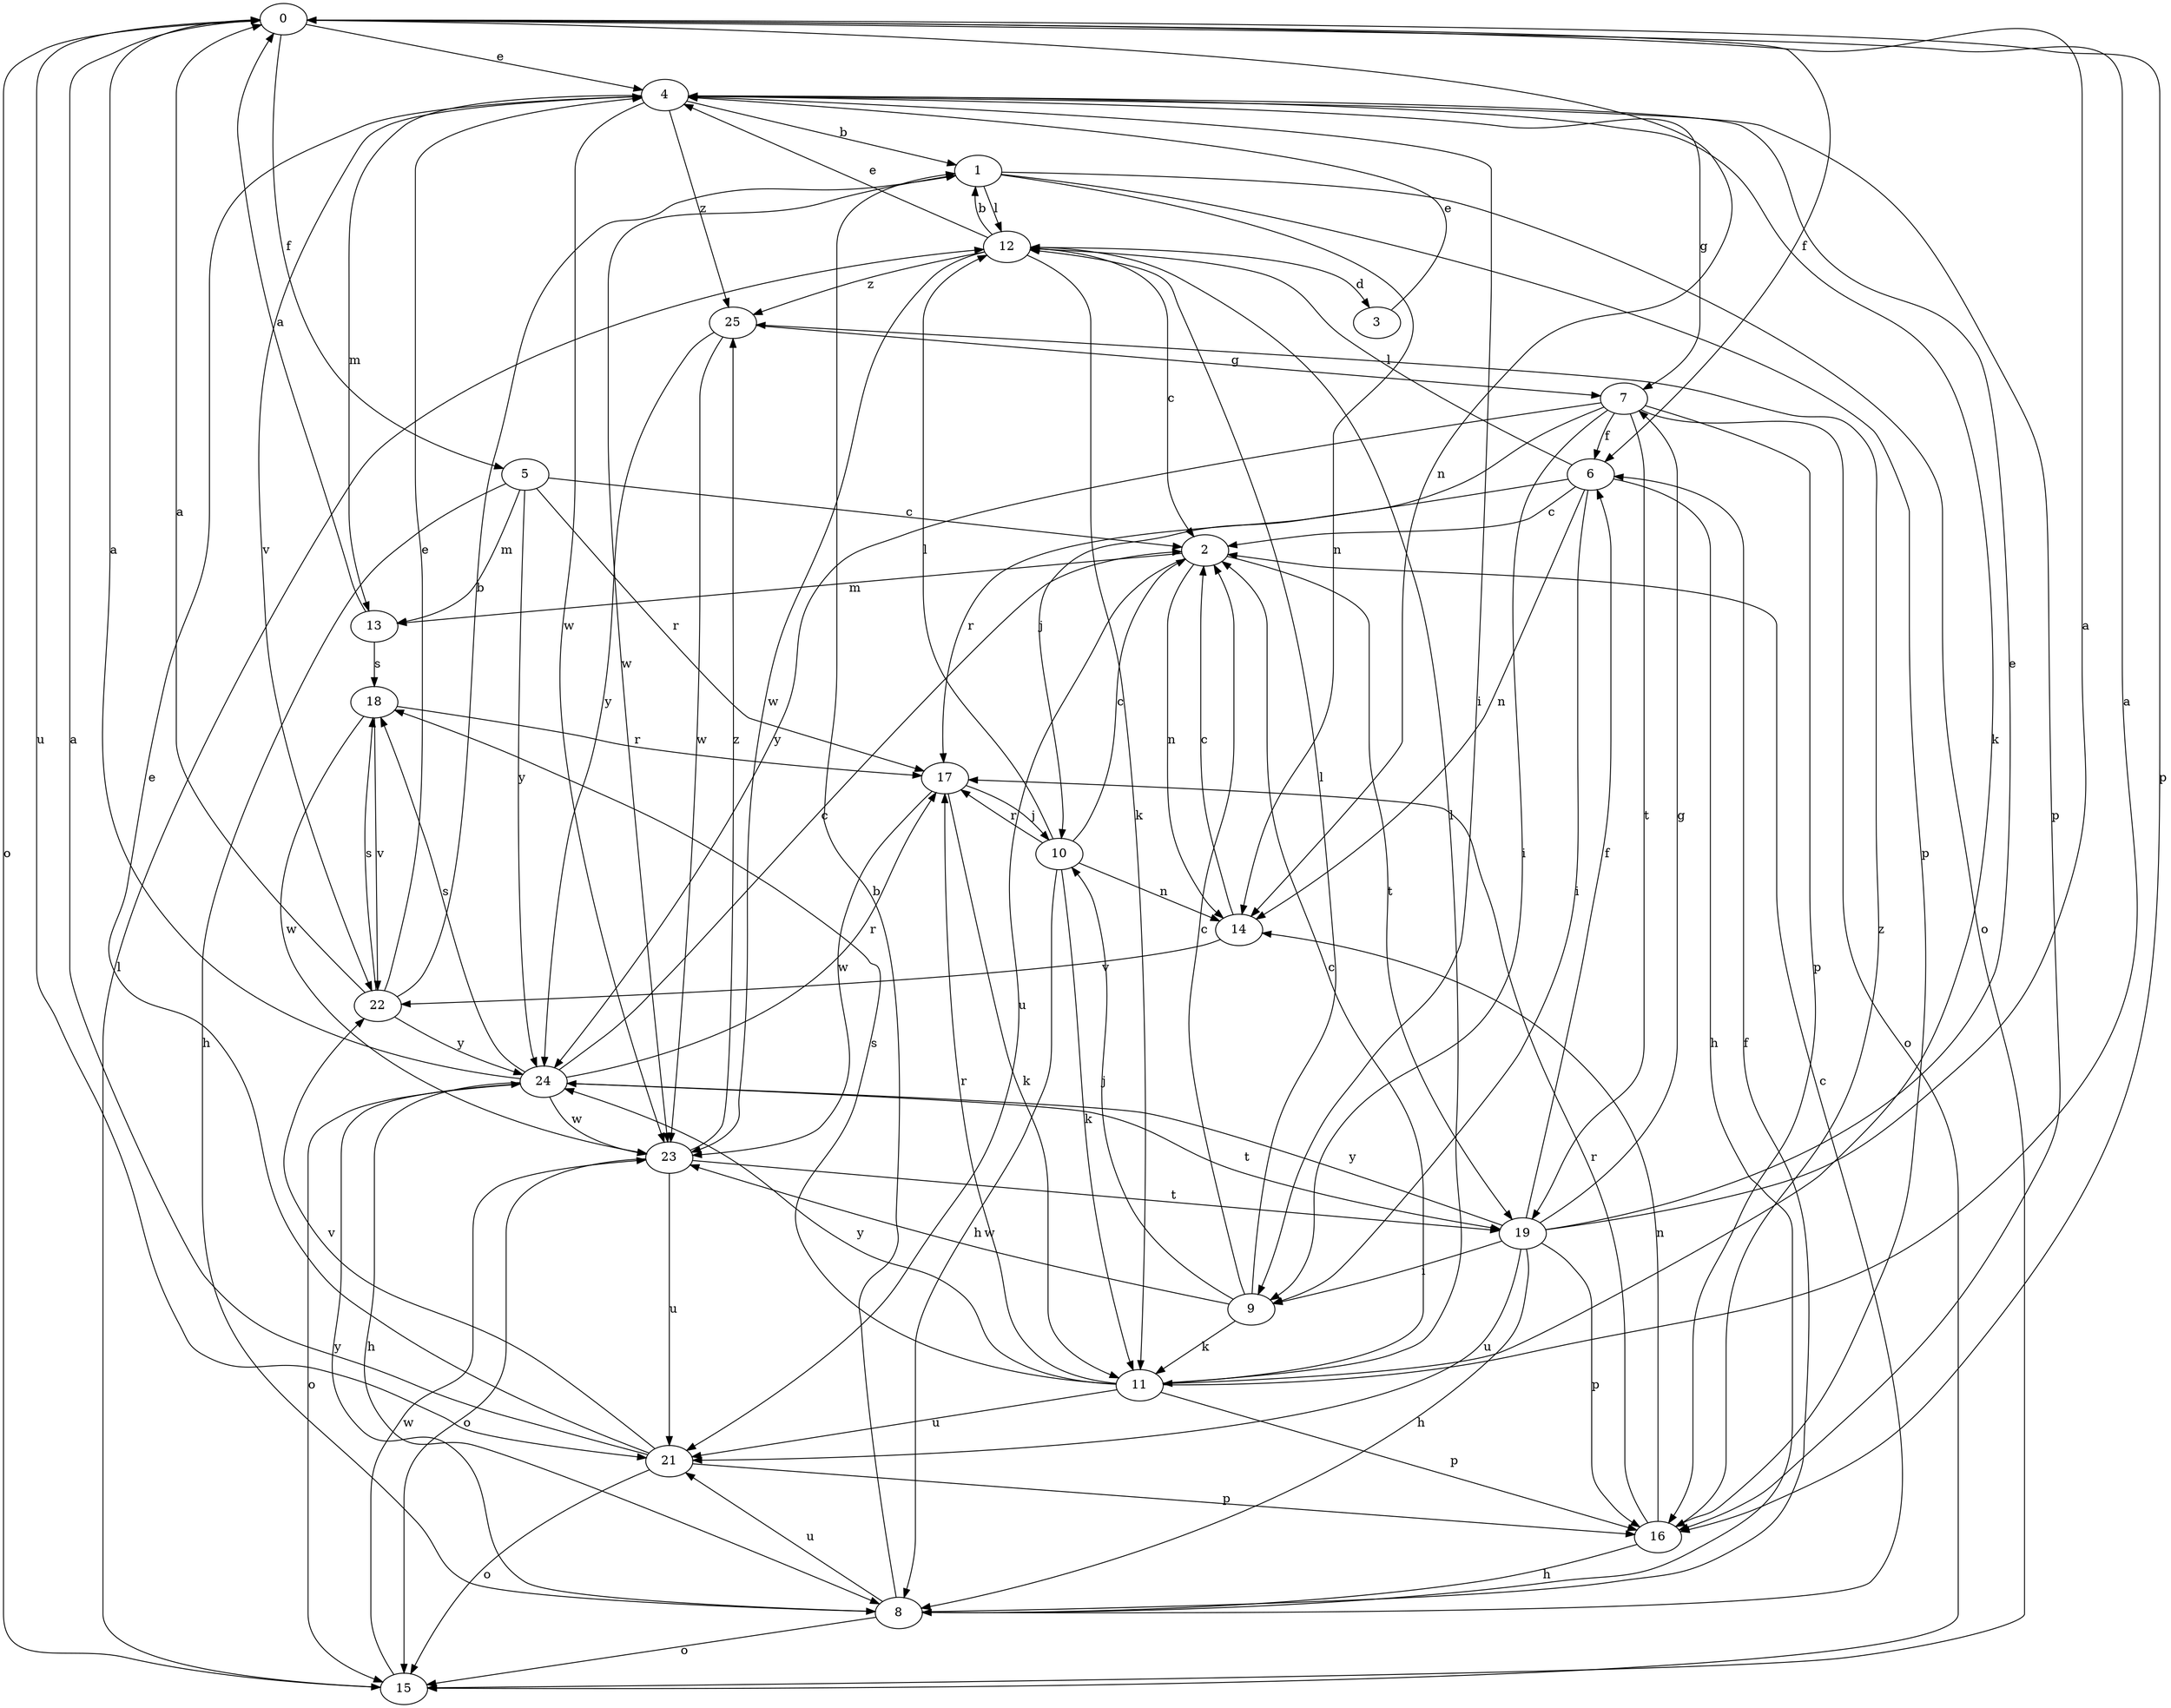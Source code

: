 strict digraph  {
0;
1;
2;
3;
4;
5;
6;
7;
8;
9;
10;
11;
12;
13;
14;
15;
16;
17;
18;
19;
21;
22;
23;
24;
25;
0 -> 4  [label=e];
0 -> 5  [label=f];
0 -> 6  [label=f];
0 -> 14  [label=n];
0 -> 15  [label=o];
0 -> 16  [label=p];
0 -> 21  [label=u];
1 -> 12  [label=l];
1 -> 14  [label=n];
1 -> 15  [label=o];
1 -> 16  [label=p];
1 -> 23  [label=w];
2 -> 13  [label=m];
2 -> 14  [label=n];
2 -> 19  [label=t];
2 -> 21  [label=u];
3 -> 4  [label=e];
4 -> 1  [label=b];
4 -> 7  [label=g];
4 -> 9  [label=i];
4 -> 11  [label=k];
4 -> 13  [label=m];
4 -> 16  [label=p];
4 -> 22  [label=v];
4 -> 23  [label=w];
4 -> 25  [label=z];
5 -> 2  [label=c];
5 -> 8  [label=h];
5 -> 13  [label=m];
5 -> 17  [label=r];
5 -> 24  [label=y];
6 -> 2  [label=c];
6 -> 8  [label=h];
6 -> 9  [label=i];
6 -> 12  [label=l];
6 -> 14  [label=n];
6 -> 17  [label=r];
7 -> 6  [label=f];
7 -> 9  [label=i];
7 -> 10  [label=j];
7 -> 15  [label=o];
7 -> 16  [label=p];
7 -> 19  [label=t];
7 -> 24  [label=y];
8 -> 1  [label=b];
8 -> 2  [label=c];
8 -> 6  [label=f];
8 -> 15  [label=o];
8 -> 21  [label=u];
8 -> 24  [label=y];
9 -> 2  [label=c];
9 -> 10  [label=j];
9 -> 11  [label=k];
9 -> 12  [label=l];
9 -> 23  [label=w];
10 -> 2  [label=c];
10 -> 8  [label=h];
10 -> 11  [label=k];
10 -> 12  [label=l];
10 -> 14  [label=n];
10 -> 17  [label=r];
11 -> 0  [label=a];
11 -> 2  [label=c];
11 -> 12  [label=l];
11 -> 16  [label=p];
11 -> 17  [label=r];
11 -> 18  [label=s];
11 -> 21  [label=u];
11 -> 24  [label=y];
12 -> 1  [label=b];
12 -> 2  [label=c];
12 -> 3  [label=d];
12 -> 4  [label=e];
12 -> 11  [label=k];
12 -> 23  [label=w];
12 -> 25  [label=z];
13 -> 0  [label=a];
13 -> 18  [label=s];
14 -> 2  [label=c];
14 -> 22  [label=v];
15 -> 12  [label=l];
15 -> 23  [label=w];
16 -> 8  [label=h];
16 -> 14  [label=n];
16 -> 17  [label=r];
16 -> 25  [label=z];
17 -> 10  [label=j];
17 -> 11  [label=k];
17 -> 23  [label=w];
18 -> 17  [label=r];
18 -> 22  [label=v];
18 -> 23  [label=w];
19 -> 0  [label=a];
19 -> 4  [label=e];
19 -> 6  [label=f];
19 -> 7  [label=g];
19 -> 8  [label=h];
19 -> 9  [label=i];
19 -> 16  [label=p];
19 -> 21  [label=u];
19 -> 24  [label=y];
21 -> 0  [label=a];
21 -> 4  [label=e];
21 -> 15  [label=o];
21 -> 16  [label=p];
21 -> 22  [label=v];
22 -> 0  [label=a];
22 -> 1  [label=b];
22 -> 4  [label=e];
22 -> 18  [label=s];
22 -> 24  [label=y];
23 -> 15  [label=o];
23 -> 19  [label=t];
23 -> 21  [label=u];
23 -> 25  [label=z];
24 -> 0  [label=a];
24 -> 2  [label=c];
24 -> 8  [label=h];
24 -> 15  [label=o];
24 -> 17  [label=r];
24 -> 18  [label=s];
24 -> 19  [label=t];
24 -> 23  [label=w];
25 -> 7  [label=g];
25 -> 23  [label=w];
25 -> 24  [label=y];
}

